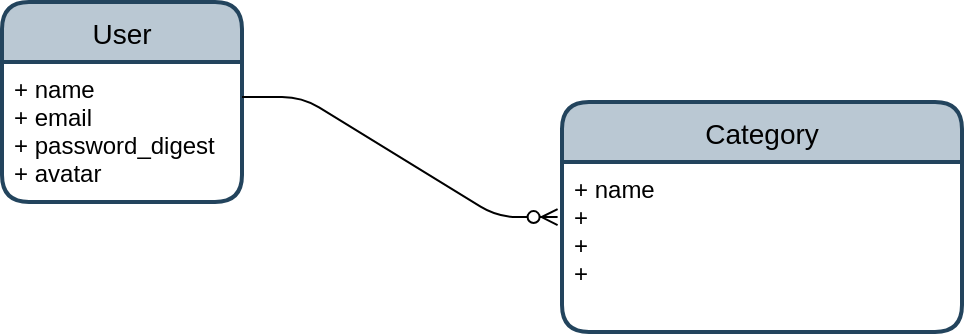 <mxfile version="13.9.9" type="device"><diagram id="C7KdI0oiCXt0MxiNi3Ii" name="Page-1"><mxGraphModel dx="788" dy="560" grid="1" gridSize="10" guides="1" tooltips="1" connect="1" arrows="1" fold="1" page="1" pageScale="1" pageWidth="1100" pageHeight="850" math="0" shadow="0"><root><mxCell id="0"/><mxCell id="1" parent="0"/><mxCell id="_FXixjH1NpyDRwnV2unj-1" value="User" style="swimlane;childLayout=stackLayout;horizontal=1;startSize=30;horizontalStack=0;rounded=1;fontSize=14;fontStyle=0;strokeWidth=2;resizeParent=0;resizeLast=1;shadow=0;dashed=0;align=center;fillColor=#bac8d3;strokeColor=#23445D;" vertex="1" parent="1"><mxGeometry x="240" y="375" width="120" height="100" as="geometry"/></mxCell><mxCell id="_FXixjH1NpyDRwnV2unj-2" value="+ name&#10;+ email&#10;+ password_digest&#10;+ avatar" style="align=left;strokeColor=none;fillColor=none;spacingLeft=4;fontSize=12;verticalAlign=top;resizable=0;rotatable=0;part=1;" vertex="1" parent="_FXixjH1NpyDRwnV2unj-1"><mxGeometry y="30" width="120" height="70" as="geometry"/></mxCell><mxCell id="_FXixjH1NpyDRwnV2unj-3" value="Category" style="swimlane;childLayout=stackLayout;horizontal=1;startSize=30;horizontalStack=0;rounded=1;fontSize=14;fontStyle=0;strokeWidth=2;resizeParent=0;resizeLast=1;shadow=0;dashed=0;align=center;fillColor=#bac8d3;strokeColor=#23445D;" vertex="1" parent="1"><mxGeometry x="520" y="425" width="200" height="115" as="geometry"/></mxCell><mxCell id="_FXixjH1NpyDRwnV2unj-4" value="+ name&#10;+ &#10;+ &#10;+ " style="align=left;strokeColor=none;fillColor=none;spacingLeft=4;fontSize=12;verticalAlign=top;resizable=0;rotatable=0;part=1;" vertex="1" parent="_FXixjH1NpyDRwnV2unj-3"><mxGeometry y="30" width="200" height="85" as="geometry"/></mxCell><mxCell id="_FXixjH1NpyDRwnV2unj-5" value="" style="edgeStyle=entityRelationEdgeStyle;fontSize=12;html=1;endArrow=ERzeroToMany;endFill=1;exitX=1;exitY=0.25;exitDx=0;exitDy=0;entryX=-0.011;entryY=0.324;entryDx=0;entryDy=0;entryPerimeter=0;" edge="1" parent="1" source="_FXixjH1NpyDRwnV2unj-2" target="_FXixjH1NpyDRwnV2unj-4"><mxGeometry width="100" height="100" relative="1" as="geometry"><mxPoint x="470" y="460" as="sourcePoint"/><mxPoint x="570" y="360" as="targetPoint"/></mxGeometry></mxCell></root></mxGraphModel></diagram></mxfile>